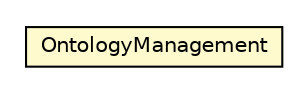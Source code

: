 #!/usr/local/bin/dot
#
# Class diagram 
# Generated by UMLGraph version R5_6-24-gf6e263 (http://www.umlgraph.org/)
#

digraph G {
	edge [fontname="Helvetica",fontsize=10,labelfontname="Helvetica",labelfontsize=10];
	node [fontname="Helvetica",fontsize=10,shape=plaintext];
	nodesep=0.25;
	ranksep=0.5;
	// org.universAAL.middleware.owl.OntologyManagement
	c281465 [label=<<table title="org.universAAL.middleware.owl.OntologyManagement" border="0" cellborder="1" cellspacing="0" cellpadding="2" port="p" bgcolor="lemonChiffon" href="./OntologyManagement.html">
		<tr><td><table border="0" cellspacing="0" cellpadding="1">
<tr><td align="center" balign="center"> OntologyManagement </td></tr>
		</table></td></tr>
		</table>>, URL="./OntologyManagement.html", fontname="Helvetica", fontcolor="black", fontsize=10.0];
}

